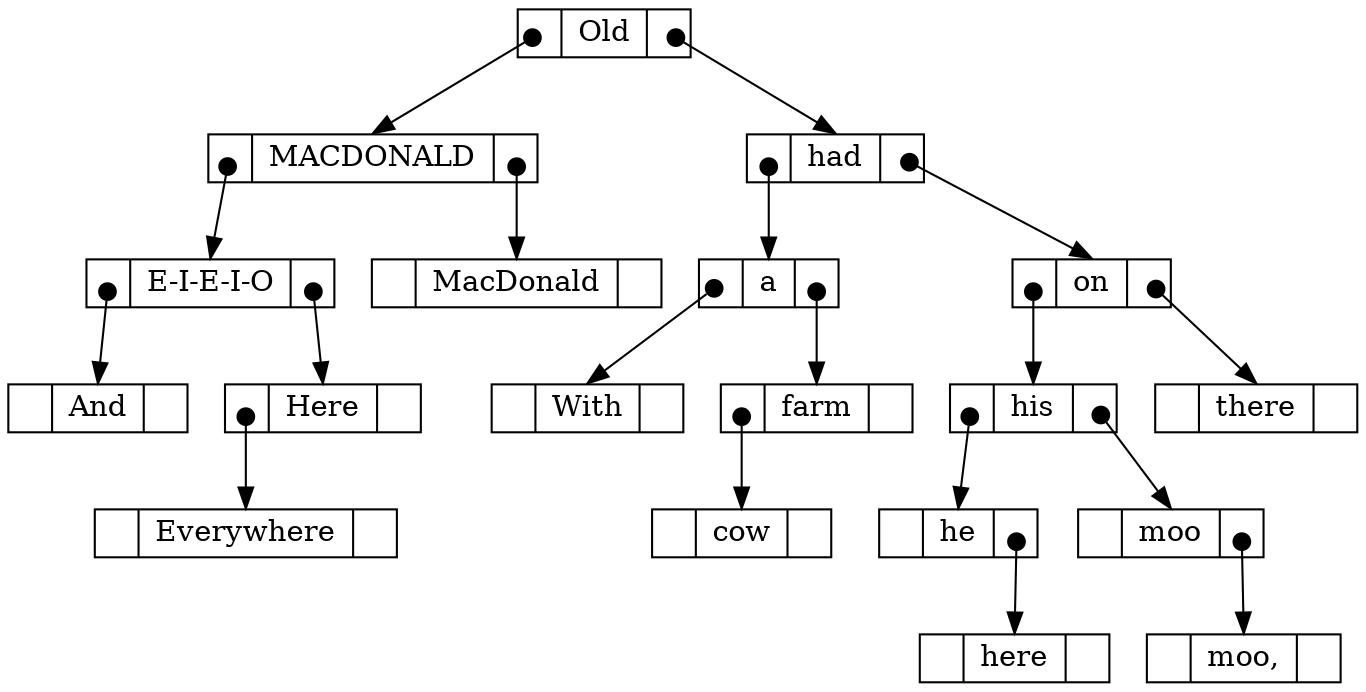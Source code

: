 digraph tree {
  splines=false
  node [shape=record,height=.1]
  edge [tailclip=false, arrowtail=dot, dir=both];

  n0x5574e2fd24f0 [label="<left> | <value> Old | <right>"];
  n0x5574e2fd24f0:left:c -> n0x5574e2fd2530:value;
  n0x5574e2fd2530 [label="<left> | <value> MACDONALD | <right>"];
  n0x5574e2fd2530:left:c -> n0x5574e2fd2630:value;
  n0x5574e2fd2630 [label="<left> | <value> E-I-E-I-O | <right>"];
  n0x5574e2fd2630:left:c -> n0x5574e2fd2670:value;
  n0x5574e2fd2670 [label="<left> | <value> And | <right>"];
  n0x5574e2fd2630:right:c -> n0x5574e2fd28b0:value;
  n0x5574e2fd28b0 [label="<left> | <value> Here | <right>"];
  n0x5574e2fd28b0:left:c -> n0x5574e2fd2930:value;
  n0x5574e2fd2930 [label="<left> | <value> Everywhere | <right>"];
  n0x5574e2fd2530:right:c -> n0x5574e2fd2970:value;
  n0x5574e2fd2970 [label="<left> | <value> MacDonald | <right>"];
  n0x5574e2fd24f0:right:c -> n0x5574e2fd2570:value;
  n0x5574e2fd2570 [label="<left> | <value> had | <right>"];
  n0x5574e2fd2570:left:c -> n0x5574e2fd25b0:value;
  n0x5574e2fd25b0 [label="<left> | <value> a | <right>"];
  n0x5574e2fd25b0:left:c -> n0x5574e2fd27b0:value;
  n0x5574e2fd27b0 [label="<left> | <value> With | <right>"];
  n0x5574e2fd25b0:right:c -> n0x5574e2fd25f0:value;
  n0x5574e2fd25f0 [label="<left> | <value> farm | <right>"];
  n0x5574e2fd25f0:left:c -> n0x5574e2fd2770:value;
  n0x5574e2fd2770 [label="<left> | <value> cow | <right>"];
  n0x5574e2fd2570:right:c -> n0x5574e2fd26b0:value;
  n0x5574e2fd26b0 [label="<left> | <value> on | <right>"];
  n0x5574e2fd26b0:left:c -> n0x5574e2fd26f0:value;
  n0x5574e2fd26f0 [label="<left> | <value> his | <right>"];
  n0x5574e2fd26f0:left:c -> n0x5574e2fd2730:value;
  n0x5574e2fd2730 [label="<left> | <value> he | <right>"];
  n0x5574e2fd2730:right:c -> n0x5574e2fd2830:value;
  n0x5574e2fd2830 [label="<left> | <value> here | <right>"];
  n0x5574e2fd26f0:right:c -> n0x5574e2fd27f0:value;
  n0x5574e2fd27f0 [label="<left> | <value> moo | <right>"];
  n0x5574e2fd27f0:right:c -> n0x5574e2fd28f0:value;
  n0x5574e2fd28f0 [label="<left> | <value> moo, | <right>"];
  n0x5574e2fd26b0:right:c -> n0x5574e2fd2870:value;
  n0x5574e2fd2870 [label="<left> | <value> there | <right>"];

}
